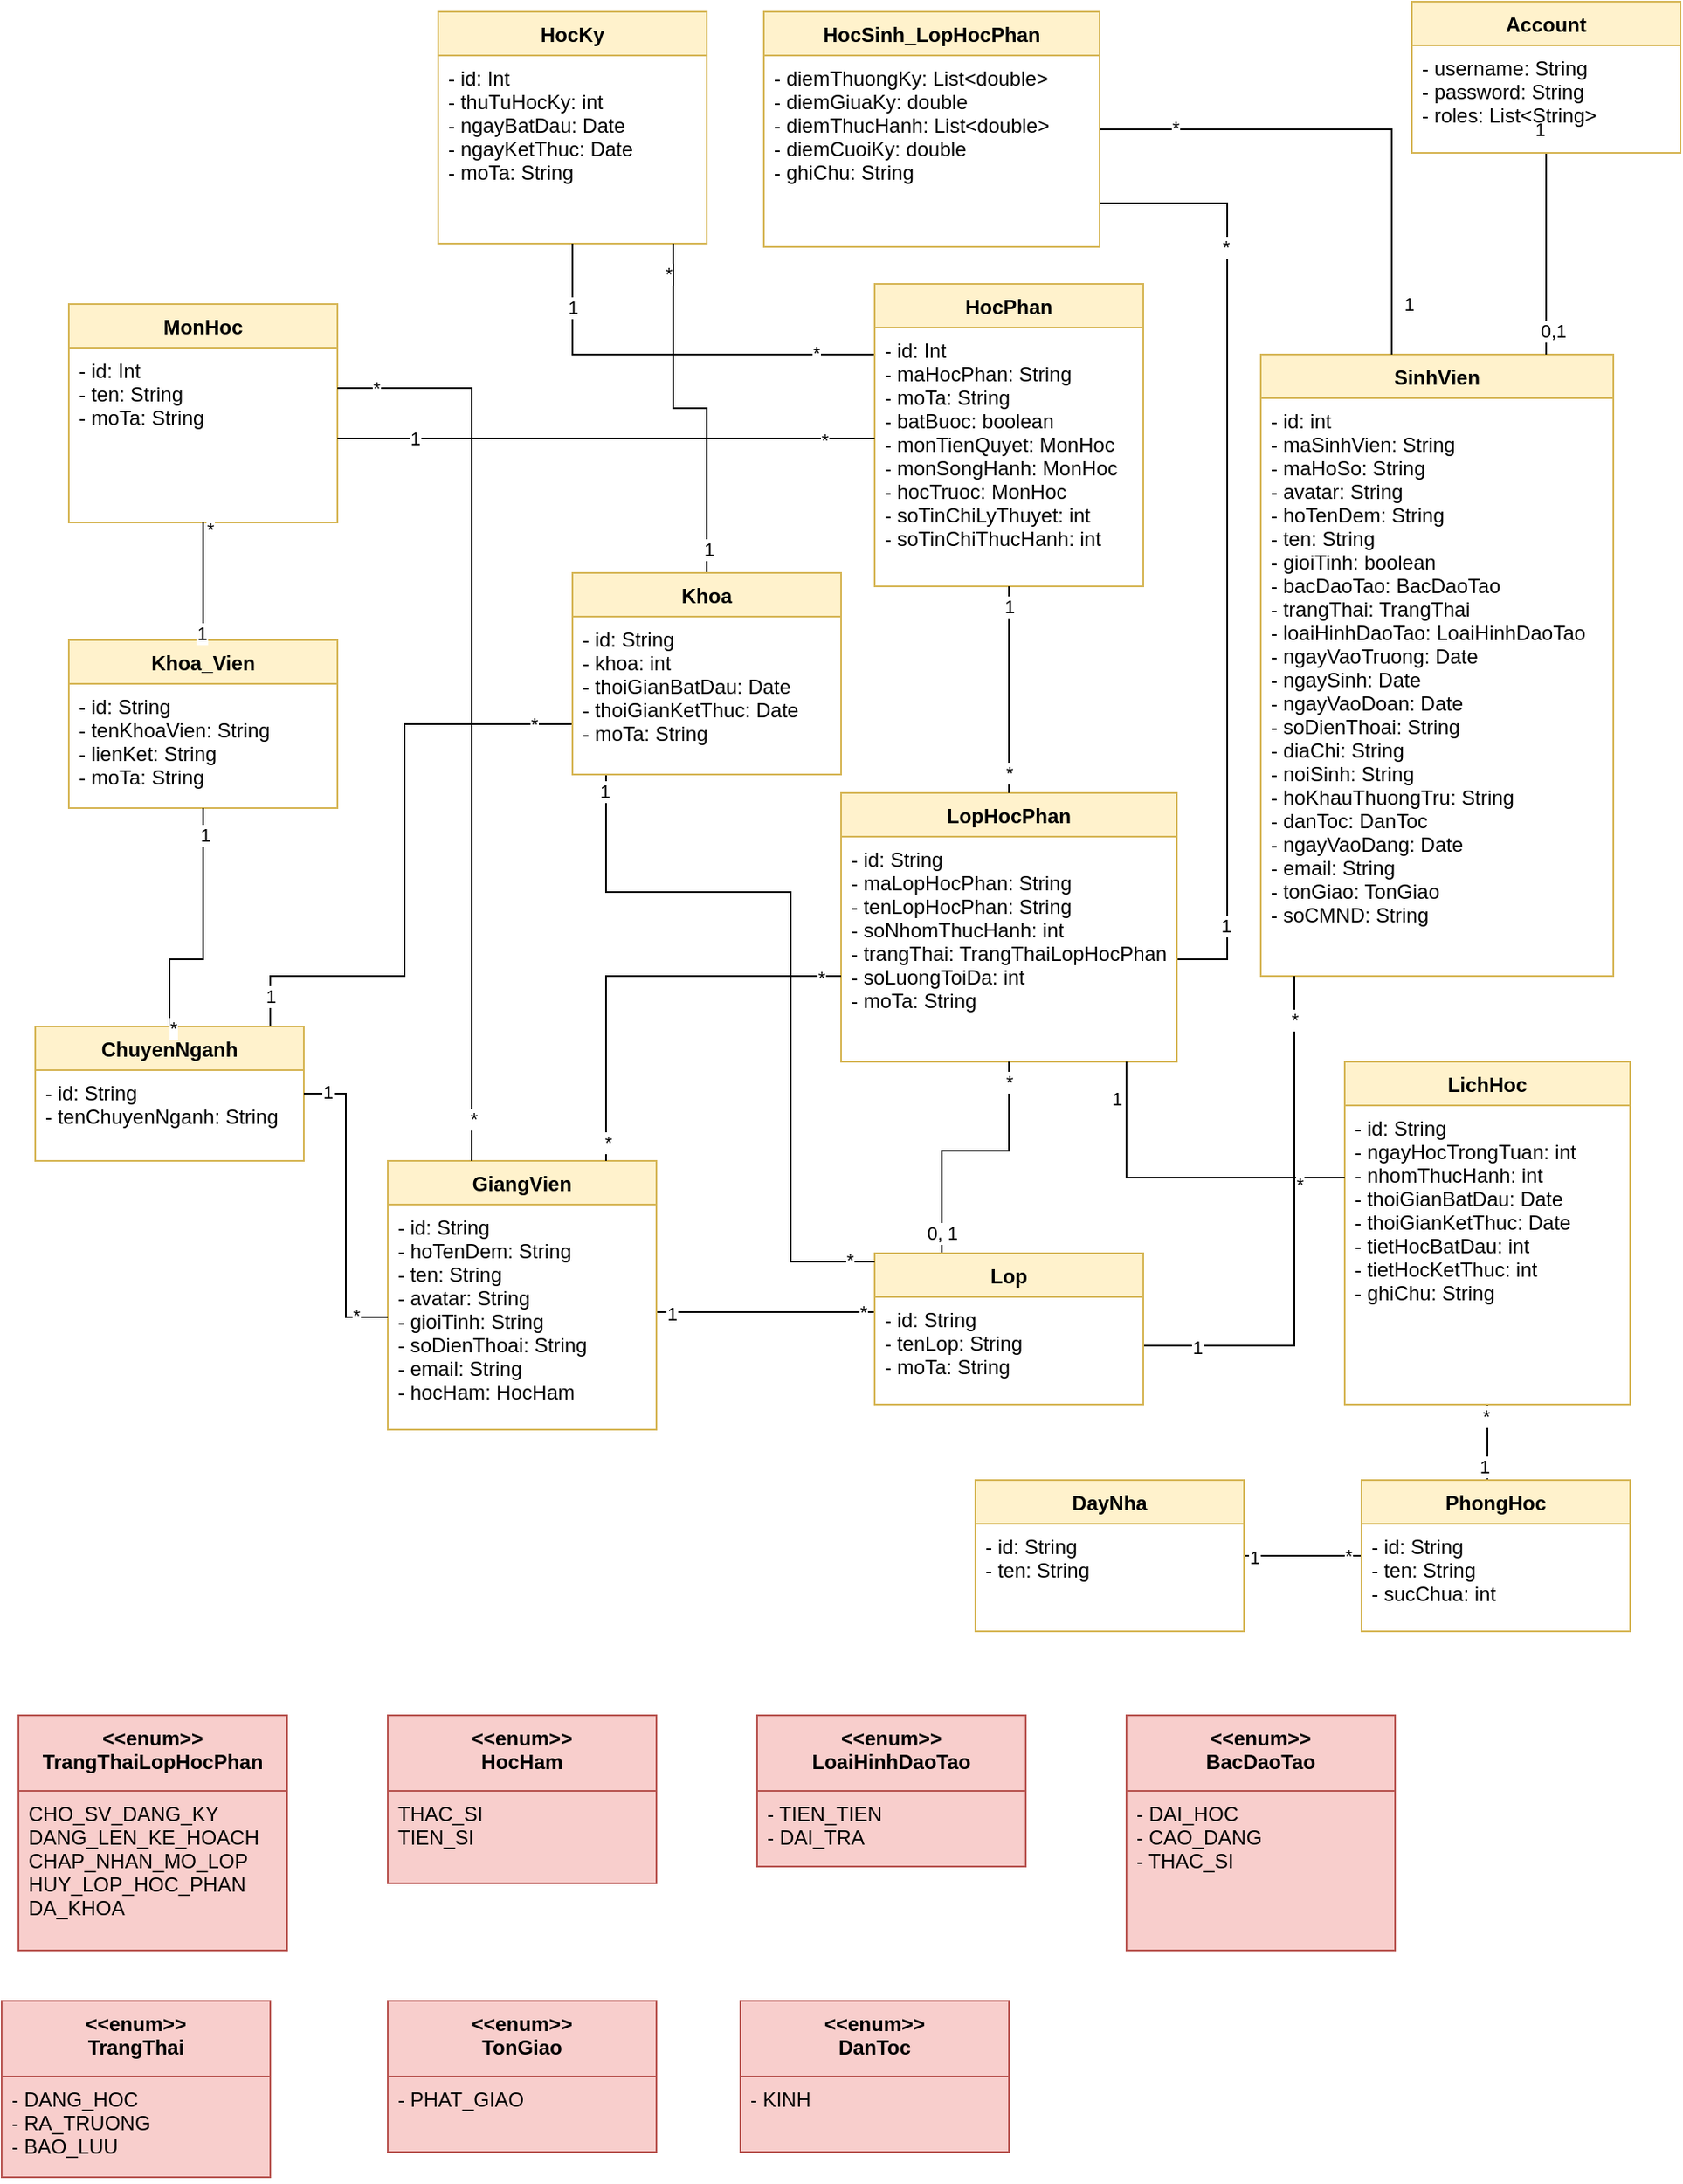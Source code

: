 <mxfile version="17.2.4" type="github">
  <diagram id="Yj6DFzL0j5Qf95JARL4s" name="Page-1">
    <mxGraphModel dx="1695" dy="1623" grid="1" gridSize="10" guides="1" tooltips="1" connect="1" arrows="1" fold="1" page="1" pageScale="1" pageWidth="827" pageHeight="1169" math="0" shadow="0">
      <root>
        <mxCell id="0" />
        <mxCell id="1" parent="0" />
        <mxCell id="6rRiFF-nvon5pC7xxNcr-5" value="SinhVien" style="swimlane;fontStyle=1;align=center;verticalAlign=top;childLayout=stackLayout;horizontal=1;startSize=26;horizontalStack=0;resizeParent=1;resizeParentMax=0;resizeLast=0;collapsible=1;marginBottom=0;fillColor=#fff2cc;strokeColor=#d6b656;" parent="1" vertex="1">
          <mxGeometry x="710" y="-160" width="210" height="370" as="geometry" />
        </mxCell>
        <mxCell id="6rRiFF-nvon5pC7xxNcr-6" value="- id: int&#xa;- maSinhVien: String&#xa;- maHoSo: String&#xa;- avatar: String&#xa;- hoTenDem: String&#xa;- ten: String&#xa;- gioiTinh: boolean&#xa;- bacDaoTao: BacDaoTao&#xa;- trangThai: TrangThai&#xa;- loaiHinhDaoTao: LoaiHinhDaoTao&#xa;- ngayVaoTruong: Date&#xa;- ngaySinh: Date&#xa;- ngayVaoDoan: Date&#xa;- soDienThoai: String&#xa;- diaChi: String&#xa;- noiSinh: String&#xa;- hoKhauThuongTru: String&#xa;- danToc: DanToc&#xa;- ngayVaoDang: Date&#xa;- email: String&#xa;- tonGiao: TonGiao&#xa;- soCMND: String" style="text;strokeColor=none;fillColor=none;align=left;verticalAlign=top;spacingLeft=4;spacingRight=4;overflow=hidden;rotatable=0;points=[[0,0.5],[1,0.5]];portConstraint=eastwest;" parent="6rRiFF-nvon5pC7xxNcr-5" vertex="1">
          <mxGeometry y="26" width="210" height="344" as="geometry" />
        </mxCell>
        <mxCell id="6rRiFF-nvon5pC7xxNcr-9" value="Khoa_Vien" style="swimlane;fontStyle=1;align=center;verticalAlign=top;childLayout=stackLayout;horizontal=1;startSize=26;horizontalStack=0;resizeParent=1;resizeParentMax=0;resizeLast=0;collapsible=1;marginBottom=0;fillColor=#fff2cc;strokeColor=#d6b656;" parent="1" vertex="1">
          <mxGeometry y="10" width="160" height="100" as="geometry" />
        </mxCell>
        <mxCell id="6rRiFF-nvon5pC7xxNcr-10" value="- id: String&#xa;- tenKhoaVien: String&#xa;- lienKet: String&#xa;- moTa: String" style="text;strokeColor=none;fillColor=none;align=left;verticalAlign=top;spacingLeft=4;spacingRight=4;overflow=hidden;rotatable=0;points=[[0,0.5],[1,0.5]];portConstraint=eastwest;" parent="6rRiFF-nvon5pC7xxNcr-9" vertex="1">
          <mxGeometry y="26" width="160" height="74" as="geometry" />
        </mxCell>
        <mxCell id="q3yJwVCzA4OXNRUyQrvY-1" style="edgeStyle=orthogonalEdgeStyle;rounded=0;orthogonalLoop=1;jettySize=auto;html=1;endArrow=none;endFill=0;" edge="1" parent="1" source="6rRiFF-nvon5pC7xxNcr-13" target="lPdaEzMmqo_0sLvv4_68-1">
          <mxGeometry relative="1" as="geometry">
            <Array as="points">
              <mxPoint x="120" y="210" />
              <mxPoint x="200" y="210" />
              <mxPoint x="200" y="60" />
            </Array>
          </mxGeometry>
        </mxCell>
        <mxCell id="q3yJwVCzA4OXNRUyQrvY-3" value="1" style="edgeLabel;html=1;align=center;verticalAlign=middle;resizable=0;points=[];" vertex="1" connectable="0" parent="q3yJwVCzA4OXNRUyQrvY-1">
          <mxGeometry x="-0.901" relative="1" as="geometry">
            <mxPoint as="offset" />
          </mxGeometry>
        </mxCell>
        <mxCell id="q3yJwVCzA4OXNRUyQrvY-4" value="*" style="edgeLabel;html=1;align=center;verticalAlign=middle;resizable=0;points=[];" vertex="1" connectable="0" parent="q3yJwVCzA4OXNRUyQrvY-1">
          <mxGeometry x="0.871" relative="1" as="geometry">
            <mxPoint as="offset" />
          </mxGeometry>
        </mxCell>
        <mxCell id="6rRiFF-nvon5pC7xxNcr-13" value="ChuyenNganh" style="swimlane;fontStyle=1;align=center;verticalAlign=top;childLayout=stackLayout;horizontal=1;startSize=26;horizontalStack=0;resizeParent=1;resizeParentMax=0;resizeLast=0;collapsible=1;marginBottom=0;fillColor=#fff2cc;strokeColor=#d6b656;" parent="1" vertex="1">
          <mxGeometry x="-20" y="240" width="160" height="80" as="geometry" />
        </mxCell>
        <mxCell id="6rRiFF-nvon5pC7xxNcr-14" value="- id: String&#xa;- tenChuyenNganh: String" style="text;strokeColor=none;fillColor=none;align=left;verticalAlign=top;spacingLeft=4;spacingRight=4;overflow=hidden;rotatable=0;points=[[0,0.5],[1,0.5]];portConstraint=eastwest;" parent="6rRiFF-nvon5pC7xxNcr-13" vertex="1">
          <mxGeometry y="26" width="160" height="54" as="geometry" />
        </mxCell>
        <mxCell id="6rRiFF-nvon5pC7xxNcr-17" style="edgeStyle=orthogonalEdgeStyle;rounded=0;orthogonalLoop=1;jettySize=auto;html=1;endArrow=none;endFill=0;" parent="1" source="6rRiFF-nvon5pC7xxNcr-5" target="6rRiFF-nvon5pC7xxNcr-30" edge="1">
          <mxGeometry relative="1" as="geometry">
            <mxPoint x="200" y="440" as="targetPoint" />
            <Array as="points">
              <mxPoint x="730" y="430" />
            </Array>
          </mxGeometry>
        </mxCell>
        <mxCell id="6rRiFF-nvon5pC7xxNcr-19" value="*" style="edgeLabel;html=1;align=center;verticalAlign=middle;resizable=0;points=[];" parent="6rRiFF-nvon5pC7xxNcr-17" vertex="1" connectable="0">
          <mxGeometry x="-0.831" relative="1" as="geometry">
            <mxPoint as="offset" />
          </mxGeometry>
        </mxCell>
        <mxCell id="6rRiFF-nvon5pC7xxNcr-21" value="1" style="edgeLabel;html=1;align=center;verticalAlign=middle;resizable=0;points=[];" parent="6rRiFF-nvon5pC7xxNcr-17" vertex="1" connectable="0">
          <mxGeometry x="0.798" y="1" relative="1" as="geometry">
            <mxPoint as="offset" />
          </mxGeometry>
        </mxCell>
        <mxCell id="6rRiFF-nvon5pC7xxNcr-18" style="edgeStyle=orthogonalEdgeStyle;rounded=0;orthogonalLoop=1;jettySize=auto;html=1;endArrow=none;endFill=0;" parent="1" source="6rRiFF-nvon5pC7xxNcr-13" target="6rRiFF-nvon5pC7xxNcr-9" edge="1">
          <mxGeometry relative="1" as="geometry">
            <mxPoint x="70" y="150" as="targetPoint" />
            <Array as="points">
              <mxPoint x="60" y="200" />
              <mxPoint x="80" y="200" />
            </Array>
          </mxGeometry>
        </mxCell>
        <mxCell id="6rRiFF-nvon5pC7xxNcr-22" value="1" style="edgeLabel;html=1;align=center;verticalAlign=middle;resizable=0;points=[];" parent="6rRiFF-nvon5pC7xxNcr-18" vertex="1" connectable="0">
          <mxGeometry x="0.785" y="-1" relative="1" as="geometry">
            <mxPoint as="offset" />
          </mxGeometry>
        </mxCell>
        <mxCell id="6rRiFF-nvon5pC7xxNcr-24" value="*" style="edgeLabel;html=1;align=center;verticalAlign=middle;resizable=0;points=[];" parent="6rRiFF-nvon5pC7xxNcr-18" vertex="1" connectable="0">
          <mxGeometry x="-0.884" y="1" relative="1" as="geometry">
            <mxPoint x="3" y="9" as="offset" />
          </mxGeometry>
        </mxCell>
        <mxCell id="6rRiFF-nvon5pC7xxNcr-45" style="edgeStyle=orthogonalEdgeStyle;rounded=0;orthogonalLoop=1;jettySize=auto;html=1;endArrow=none;endFill=0;" parent="1" source="6rRiFF-nvon5pC7xxNcr-26" target="6rRiFF-nvon5pC7xxNcr-41" edge="1">
          <mxGeometry relative="1" as="geometry">
            <mxPoint x="778.8" y="-25.012" as="sourcePoint" />
            <Array as="points">
              <mxPoint x="690" y="200" />
              <mxPoint x="690" y="-250" />
            </Array>
          </mxGeometry>
        </mxCell>
        <mxCell id="6rRiFF-nvon5pC7xxNcr-49" value="*" style="edgeLabel;html=1;align=center;verticalAlign=middle;resizable=0;points=[];" parent="6rRiFF-nvon5pC7xxNcr-45" vertex="1" connectable="0">
          <mxGeometry x="0.635" y="1" relative="1" as="geometry">
            <mxPoint as="offset" />
          </mxGeometry>
        </mxCell>
        <mxCell id="6rRiFF-nvon5pC7xxNcr-51" value="1" style="edgeLabel;html=1;align=center;verticalAlign=middle;resizable=0;points=[];" parent="6rRiFF-nvon5pC7xxNcr-45" vertex="1" connectable="0">
          <mxGeometry x="-0.819" y="1" relative="1" as="geometry">
            <mxPoint as="offset" />
          </mxGeometry>
        </mxCell>
        <mxCell id="6rRiFF-nvon5pC7xxNcr-26" value="LopHocPhan" style="swimlane;fontStyle=1;align=center;verticalAlign=top;childLayout=stackLayout;horizontal=1;startSize=26;horizontalStack=0;resizeParent=1;resizeParentMax=0;resizeLast=0;collapsible=1;marginBottom=0;fillColor=#fff2cc;strokeColor=#d6b656;" parent="1" vertex="1">
          <mxGeometry x="460" y="101" width="200" height="160" as="geometry" />
        </mxCell>
        <mxCell id="6rRiFF-nvon5pC7xxNcr-27" value="- id: String&#xa;- maLopHocPhan: String&#xa;- tenLopHocPhan: String&#xa;- soNhomThucHanh: int&#xa;- trangThai: TrangThaiLopHocPhan&#xa;- soLuongToiDa: int&#xa;- moTa: String" style="text;strokeColor=none;fillColor=none;align=left;verticalAlign=top;spacingLeft=4;spacingRight=4;overflow=hidden;rotatable=0;points=[[0,0.5],[1,0.5]];portConstraint=eastwest;" parent="6rRiFF-nvon5pC7xxNcr-26" vertex="1">
          <mxGeometry y="26" width="200" height="134" as="geometry" />
        </mxCell>
        <mxCell id="6rRiFF-nvon5pC7xxNcr-180" style="edgeStyle=orthogonalEdgeStyle;rounded=0;orthogonalLoop=1;jettySize=auto;html=1;endArrow=none;endFill=0;" parent="1" source="6rRiFF-nvon5pC7xxNcr-30" target="6rRiFF-nvon5pC7xxNcr-74" edge="1">
          <mxGeometry relative="1" as="geometry">
            <Array as="points">
              <mxPoint x="460" y="410" />
              <mxPoint x="460" y="410" />
            </Array>
          </mxGeometry>
        </mxCell>
        <mxCell id="6rRiFF-nvon5pC7xxNcr-181" value="1" style="edgeLabel;html=1;align=center;verticalAlign=middle;resizable=0;points=[];" parent="6rRiFF-nvon5pC7xxNcr-180" vertex="1" connectable="0">
          <mxGeometry x="0.872" y="1" relative="1" as="geometry">
            <mxPoint as="offset" />
          </mxGeometry>
        </mxCell>
        <mxCell id="6rRiFF-nvon5pC7xxNcr-182" value="*" style="edgeLabel;html=1;align=center;verticalAlign=middle;resizable=0;points=[];" parent="6rRiFF-nvon5pC7xxNcr-180" vertex="1" connectable="0">
          <mxGeometry x="-0.886" relative="1" as="geometry">
            <mxPoint as="offset" />
          </mxGeometry>
        </mxCell>
        <mxCell id="y7_ixATNOdFOtNcCjJGO-1" style="edgeStyle=orthogonalEdgeStyle;rounded=0;orthogonalLoop=1;jettySize=auto;html=1;endArrow=none;endFill=0;" parent="1" source="6rRiFF-nvon5pC7xxNcr-30" target="6rRiFF-nvon5pC7xxNcr-26" edge="1">
          <mxGeometry relative="1" as="geometry">
            <Array as="points">
              <mxPoint x="520" y="314" />
              <mxPoint x="560" y="314" />
            </Array>
          </mxGeometry>
        </mxCell>
        <mxCell id="y7_ixATNOdFOtNcCjJGO-2" value="0, 1" style="edgeLabel;html=1;align=center;verticalAlign=middle;resizable=0;points=[];" parent="y7_ixATNOdFOtNcCjJGO-1" vertex="1" connectable="0">
          <mxGeometry x="-0.836" relative="1" as="geometry">
            <mxPoint as="offset" />
          </mxGeometry>
        </mxCell>
        <mxCell id="y7_ixATNOdFOtNcCjJGO-3" value="*" style="edgeLabel;html=1;align=center;verticalAlign=middle;resizable=0;points=[];" parent="y7_ixATNOdFOtNcCjJGO-1" vertex="1" connectable="0">
          <mxGeometry x="0.846" relative="1" as="geometry">
            <mxPoint as="offset" />
          </mxGeometry>
        </mxCell>
        <mxCell id="6rRiFF-nvon5pC7xxNcr-30" value="Lop" style="swimlane;fontStyle=1;align=center;verticalAlign=top;childLayout=stackLayout;horizontal=1;startSize=26;horizontalStack=0;resizeParent=1;resizeParentMax=0;resizeLast=0;collapsible=1;marginBottom=0;fillColor=#fff2cc;strokeColor=#d6b656;" parent="1" vertex="1">
          <mxGeometry x="480" y="375" width="160" height="90" as="geometry" />
        </mxCell>
        <mxCell id="6rRiFF-nvon5pC7xxNcr-31" value="- id: String&#xa;- tenLop: String&#xa;- moTa: String&#xa;" style="text;strokeColor=none;fillColor=none;align=left;verticalAlign=top;spacingLeft=4;spacingRight=4;overflow=hidden;rotatable=0;points=[[0,0.5],[1,0.5]];portConstraint=eastwest;" parent="6rRiFF-nvon5pC7xxNcr-30" vertex="1">
          <mxGeometry y="26" width="160" height="64" as="geometry" />
        </mxCell>
        <mxCell id="6rRiFF-nvon5pC7xxNcr-41" value="HocSinh_LopHocPhan" style="swimlane;fontStyle=1;align=center;verticalAlign=top;childLayout=stackLayout;horizontal=1;startSize=26;horizontalStack=0;resizeParent=1;resizeParentMax=0;resizeLast=0;collapsible=1;marginBottom=0;fillColor=#fff2cc;strokeColor=#d6b656;" parent="1" vertex="1">
          <mxGeometry x="414" y="-364" width="200" height="140" as="geometry" />
        </mxCell>
        <mxCell id="6rRiFF-nvon5pC7xxNcr-42" value="- diemThuongKy: List&lt;double&gt;&#xa;- diemGiuaKy: double&#xa;- diemThucHanh: List&lt;double&gt;&#xa;- diemCuoiKy: double&#xa;- ghiChu: String" style="text;strokeColor=none;fillColor=none;align=left;verticalAlign=top;spacingLeft=4;spacingRight=4;overflow=hidden;rotatable=0;points=[[0,0.5],[1,0.5]];portConstraint=eastwest;" parent="6rRiFF-nvon5pC7xxNcr-41" vertex="1">
          <mxGeometry y="26" width="200" height="114" as="geometry" />
        </mxCell>
        <mxCell id="6rRiFF-nvon5pC7xxNcr-46" style="edgeStyle=orthogonalEdgeStyle;rounded=0;orthogonalLoop=1;jettySize=auto;html=1;endArrow=none;endFill=0;" parent="1" source="6rRiFF-nvon5pC7xxNcr-5" target="6rRiFF-nvon5pC7xxNcr-41" edge="1">
          <mxGeometry relative="1" as="geometry">
            <mxPoint x="690.56" y="376.338" as="targetPoint" />
            <Array as="points">
              <mxPoint x="788" y="-294" />
            </Array>
          </mxGeometry>
        </mxCell>
        <mxCell id="6rRiFF-nvon5pC7xxNcr-47" value="1" style="edgeLabel;html=1;align=center;verticalAlign=middle;resizable=0;points=[];" parent="6rRiFF-nvon5pC7xxNcr-46" vertex="1" connectable="0">
          <mxGeometry x="-0.837" y="-2" relative="1" as="geometry">
            <mxPoint x="8" y="-5" as="offset" />
          </mxGeometry>
        </mxCell>
        <mxCell id="6rRiFF-nvon5pC7xxNcr-48" value="*" style="edgeLabel;html=1;align=center;verticalAlign=middle;resizable=0;points=[];" parent="6rRiFF-nvon5pC7xxNcr-46" vertex="1" connectable="0">
          <mxGeometry x="0.763" y="-1" relative="1" as="geometry">
            <mxPoint x="8" as="offset" />
          </mxGeometry>
        </mxCell>
        <mxCell id="6rRiFF-nvon5pC7xxNcr-52" value="MonHoc" style="swimlane;fontStyle=1;align=center;verticalAlign=top;childLayout=stackLayout;horizontal=1;startSize=26;horizontalStack=0;resizeParent=1;resizeParentMax=0;resizeLast=0;collapsible=1;marginBottom=0;fillColor=#fff2cc;strokeColor=#d6b656;" parent="1" vertex="1">
          <mxGeometry y="-190" width="160" height="130" as="geometry" />
        </mxCell>
        <mxCell id="6rRiFF-nvon5pC7xxNcr-53" value="- id: Int&#xa;- ten: String&#xa;- moTa: String" style="text;strokeColor=none;fillColor=none;align=left;verticalAlign=top;spacingLeft=4;spacingRight=4;overflow=hidden;rotatable=0;points=[[0,0.5],[1,0.5]];portConstraint=eastwest;" parent="6rRiFF-nvon5pC7xxNcr-52" vertex="1">
          <mxGeometry y="26" width="160" height="104" as="geometry" />
        </mxCell>
        <mxCell id="6rRiFF-nvon5pC7xxNcr-64" value="HocKy" style="swimlane;fontStyle=1;align=center;verticalAlign=top;childLayout=stackLayout;horizontal=1;startSize=26;horizontalStack=0;resizeParent=1;resizeParentMax=0;resizeLast=0;collapsible=1;marginBottom=0;fillColor=#fff2cc;strokeColor=#d6b656;" parent="1" vertex="1">
          <mxGeometry x="220" y="-364" width="160" height="138" as="geometry" />
        </mxCell>
        <mxCell id="6rRiFF-nvon5pC7xxNcr-65" value="- id: Int&#xa;- thuTuHocKy: int&#xa;- ngayBatDau: Date&#xa;- ngayKetThuc: Date&#xa;- moTa: String" style="text;strokeColor=none;fillColor=none;align=left;verticalAlign=top;spacingLeft=4;spacingRight=4;overflow=hidden;rotatable=0;points=[[0,0.5],[1,0.5]];portConstraint=eastwest;" parent="6rRiFF-nvon5pC7xxNcr-64" vertex="1">
          <mxGeometry y="26" width="160" height="112" as="geometry" />
        </mxCell>
        <mxCell id="6rRiFF-nvon5pC7xxNcr-68" style="edgeStyle=orthogonalEdgeStyle;rounded=0;orthogonalLoop=1;jettySize=auto;html=1;endArrow=none;endFill=0;" parent="1" source="6rRiFF-nvon5pC7xxNcr-151" target="6rRiFF-nvon5pC7xxNcr-64" edge="1">
          <mxGeometry relative="1" as="geometry">
            <mxPoint x="497.12" y="-168.494" as="targetPoint" />
            <mxPoint x="520" y="-90" as="sourcePoint" />
            <Array as="points">
              <mxPoint x="510" y="-160" />
              <mxPoint x="300" y="-160" />
            </Array>
          </mxGeometry>
        </mxCell>
        <mxCell id="6rRiFF-nvon5pC7xxNcr-69" value="*" style="edgeLabel;html=1;align=center;verticalAlign=middle;resizable=0;points=[];" parent="6rRiFF-nvon5pC7xxNcr-68" vertex="1" connectable="0">
          <mxGeometry x="-0.717" y="-1" relative="1" as="geometry">
            <mxPoint as="offset" />
          </mxGeometry>
        </mxCell>
        <mxCell id="6rRiFF-nvon5pC7xxNcr-70" value="1" style="edgeLabel;html=1;align=center;verticalAlign=middle;resizable=0;points=[];" parent="6rRiFF-nvon5pC7xxNcr-68" vertex="1" connectable="0">
          <mxGeometry x="0.696" relative="1" as="geometry">
            <mxPoint as="offset" />
          </mxGeometry>
        </mxCell>
        <mxCell id="6rRiFF-nvon5pC7xxNcr-74" value="GiangVien" style="swimlane;fontStyle=1;align=center;verticalAlign=top;childLayout=stackLayout;horizontal=1;startSize=26;horizontalStack=0;resizeParent=1;resizeParentMax=0;resizeLast=0;collapsible=1;marginBottom=0;fillColor=#fff2cc;strokeColor=#d6b656;" parent="1" vertex="1">
          <mxGeometry x="190" y="320" width="160" height="160" as="geometry" />
        </mxCell>
        <mxCell id="6rRiFF-nvon5pC7xxNcr-75" value="- id: String&#xa;- hoTenDem: String&#xa;- ten: String&#xa;- avatar: String&#xa;- gioiTinh: String&#xa;- soDienThoai: String&#xa;- email: String&#xa;- hocHam: HocHam" style="text;strokeColor=none;fillColor=none;align=left;verticalAlign=top;spacingLeft=4;spacingRight=4;overflow=hidden;rotatable=0;points=[[0,0.5],[1,0.5]];portConstraint=eastwest;" parent="6rRiFF-nvon5pC7xxNcr-74" vertex="1">
          <mxGeometry y="26" width="160" height="134" as="geometry" />
        </mxCell>
        <mxCell id="6rRiFF-nvon5pC7xxNcr-78" style="edgeStyle=orthogonalEdgeStyle;rounded=0;orthogonalLoop=1;jettySize=auto;html=1;exitX=0;exitY=0.5;exitDx=0;exitDy=0;entryX=1;entryY=0.5;entryDx=0;entryDy=0;endArrow=none;endFill=0;" parent="1" source="6rRiFF-nvon5pC7xxNcr-75" target="6rRiFF-nvon5pC7xxNcr-13" edge="1">
          <mxGeometry relative="1" as="geometry">
            <mxPoint x="150" y="143" as="targetPoint" />
          </mxGeometry>
        </mxCell>
        <mxCell id="6rRiFF-nvon5pC7xxNcr-79" value="1" style="edgeLabel;html=1;align=center;verticalAlign=middle;resizable=0;points=[];" parent="6rRiFF-nvon5pC7xxNcr-78" vertex="1" connectable="0">
          <mxGeometry x="0.855" y="-1" relative="1" as="geometry">
            <mxPoint as="offset" />
          </mxGeometry>
        </mxCell>
        <mxCell id="6rRiFF-nvon5pC7xxNcr-80" value="*" style="edgeLabel;html=1;align=center;verticalAlign=middle;resizable=0;points=[];" parent="6rRiFF-nvon5pC7xxNcr-78" vertex="1" connectable="0">
          <mxGeometry x="-0.79" y="-1" relative="1" as="geometry">
            <mxPoint as="offset" />
          </mxGeometry>
        </mxCell>
        <mxCell id="6rRiFF-nvon5pC7xxNcr-95" style="edgeStyle=orthogonalEdgeStyle;rounded=0;orthogonalLoop=1;jettySize=auto;html=1;endArrow=none;endFill=0;" parent="1" source="6rRiFF-nvon5pC7xxNcr-91" target="6rRiFF-nvon5pC7xxNcr-5" edge="1">
          <mxGeometry relative="1" as="geometry">
            <Array as="points">
              <mxPoint x="880" y="-190" />
              <mxPoint x="880" y="-190" />
            </Array>
          </mxGeometry>
        </mxCell>
        <mxCell id="6rRiFF-nvon5pC7xxNcr-102" value="1" style="edgeLabel;html=1;align=center;verticalAlign=middle;resizable=0;points=[];" parent="6rRiFF-nvon5pC7xxNcr-95" vertex="1" connectable="0">
          <mxGeometry x="-0.894" y="2" relative="1" as="geometry">
            <mxPoint x="-6" y="-21" as="offset" />
          </mxGeometry>
        </mxCell>
        <mxCell id="6rRiFF-nvon5pC7xxNcr-103" value="0,1" style="edgeLabel;html=1;align=center;verticalAlign=middle;resizable=0;points=[];" parent="6rRiFF-nvon5pC7xxNcr-95" vertex="1" connectable="0">
          <mxGeometry x="0.944" y="-2" relative="1" as="geometry">
            <mxPoint x="6" y="-11" as="offset" />
          </mxGeometry>
        </mxCell>
        <mxCell id="6rRiFF-nvon5pC7xxNcr-91" value="Account" style="swimlane;fontStyle=1;align=center;verticalAlign=top;childLayout=stackLayout;horizontal=1;startSize=26;horizontalStack=0;resizeParent=1;resizeParentMax=0;resizeLast=0;collapsible=1;marginBottom=0;fillColor=#fff2cc;strokeColor=#d6b656;" parent="1" vertex="1">
          <mxGeometry x="800" y="-370" width="160" height="90" as="geometry" />
        </mxCell>
        <mxCell id="6rRiFF-nvon5pC7xxNcr-92" value="- username: String&#xa;- password: String&#xa;- roles: List&lt;String&gt;" style="text;strokeColor=none;fillColor=none;align=left;verticalAlign=top;spacingLeft=4;spacingRight=4;overflow=hidden;rotatable=0;points=[[0,0.5],[1,0.5]];portConstraint=eastwest;" parent="6rRiFF-nvon5pC7xxNcr-91" vertex="1">
          <mxGeometry y="26" width="160" height="64" as="geometry" />
        </mxCell>
        <mxCell id="6rRiFF-nvon5pC7xxNcr-168" style="edgeStyle=orthogonalEdgeStyle;rounded=0;orthogonalLoop=1;jettySize=auto;html=1;endArrow=none;endFill=0;" parent="1" source="6rRiFF-nvon5pC7xxNcr-104" target="6rRiFF-nvon5pC7xxNcr-164" edge="1">
          <mxGeometry relative="1" as="geometry">
            <Array as="points">
              <mxPoint x="875" y="535" />
            </Array>
          </mxGeometry>
        </mxCell>
        <mxCell id="6rRiFF-nvon5pC7xxNcr-169" value="1" style="edgeLabel;html=1;align=center;verticalAlign=middle;resizable=0;points=[];" parent="6rRiFF-nvon5pC7xxNcr-168" vertex="1" connectable="0">
          <mxGeometry x="0.632" y="-2" relative="1" as="geometry">
            <mxPoint as="offset" />
          </mxGeometry>
        </mxCell>
        <mxCell id="6rRiFF-nvon5pC7xxNcr-170" value="*" style="edgeLabel;html=1;align=center;verticalAlign=middle;resizable=0;points=[];" parent="6rRiFF-nvon5pC7xxNcr-168" vertex="1" connectable="0">
          <mxGeometry x="-0.683" y="-1" relative="1" as="geometry">
            <mxPoint as="offset" />
          </mxGeometry>
        </mxCell>
        <mxCell id="6rRiFF-nvon5pC7xxNcr-104" value="LichHoc" style="swimlane;fontStyle=1;align=center;verticalAlign=top;childLayout=stackLayout;horizontal=1;startSize=26;horizontalStack=0;resizeParent=1;resizeParentMax=0;resizeLast=0;collapsible=1;marginBottom=0;fillColor=#fff2cc;strokeColor=#d6b656;" parent="1" vertex="1">
          <mxGeometry x="760" y="261" width="170" height="204" as="geometry" />
        </mxCell>
        <mxCell id="6rRiFF-nvon5pC7xxNcr-105" value="- id: String&#xa;- ngayHocTrongTuan: int&#xa;- nhomThucHanh: int&#xa;- thoiGianBatDau: Date&#xa;- thoiGianKetThuc: Date&#xa;- tietHocBatDau: int&#xa;- tietHocKetThuc: int&#xa;- ghiChu: String" style="text;strokeColor=none;fillColor=none;align=left;verticalAlign=top;spacingLeft=4;spacingRight=4;overflow=hidden;rotatable=0;points=[[0,0.5],[1,0.5]];portConstraint=eastwest;" parent="6rRiFF-nvon5pC7xxNcr-104" vertex="1">
          <mxGeometry y="26" width="170" height="178" as="geometry" />
        </mxCell>
        <mxCell id="6rRiFF-nvon5pC7xxNcr-108" style="edgeStyle=orthogonalEdgeStyle;rounded=0;orthogonalLoop=1;jettySize=auto;html=1;endArrow=none;endFill=0;" parent="1" source="6rRiFF-nvon5pC7xxNcr-104" target="6rRiFF-nvon5pC7xxNcr-26" edge="1">
          <mxGeometry relative="1" as="geometry">
            <mxPoint x="870" y="-39.0" as="targetPoint" />
            <Array as="points">
              <mxPoint x="630" y="330" />
            </Array>
          </mxGeometry>
        </mxCell>
        <mxCell id="6rRiFF-nvon5pC7xxNcr-109" value="1" style="edgeLabel;html=1;align=center;verticalAlign=middle;resizable=0;points=[];" parent="6rRiFF-nvon5pC7xxNcr-108" vertex="1" connectable="0">
          <mxGeometry x="0.779" y="5" relative="1" as="geometry">
            <mxPoint x="-1" as="offset" />
          </mxGeometry>
        </mxCell>
        <mxCell id="6rRiFF-nvon5pC7xxNcr-110" value="*" style="edgeLabel;html=1;align=center;verticalAlign=middle;resizable=0;points=[];" parent="6rRiFF-nvon5pC7xxNcr-108" vertex="1" connectable="0">
          <mxGeometry x="-0.717" y="4" relative="1" as="geometry">
            <mxPoint x="1" as="offset" />
          </mxGeometry>
        </mxCell>
        <mxCell id="6rRiFF-nvon5pC7xxNcr-126" value="&lt;&lt;enum&gt;&gt;&#xa;BacDaoTao" style="swimlane;fontStyle=1;align=center;verticalAlign=top;childLayout=stackLayout;horizontal=1;startSize=45;horizontalStack=0;resizeParent=1;resizeParentMax=0;resizeLast=0;collapsible=1;marginBottom=0;fillColor=#f8cecc;strokeColor=#b85450;" parent="1" vertex="1">
          <mxGeometry x="630" y="650" width="160" height="140" as="geometry" />
        </mxCell>
        <mxCell id="6rRiFF-nvon5pC7xxNcr-127" value="- DAI_HOC&#xa;- CAO_DANG&#xa;- THAC_SI" style="text;strokeColor=#b85450;fillColor=#f8cecc;align=left;verticalAlign=top;spacingLeft=4;spacingRight=4;overflow=hidden;rotatable=0;points=[[0,0.5],[1,0.5]];portConstraint=eastwest;" parent="6rRiFF-nvon5pC7xxNcr-126" vertex="1">
          <mxGeometry y="45" width="160" height="95" as="geometry" />
        </mxCell>
        <mxCell id="6rRiFF-nvon5pC7xxNcr-130" value="&lt;&lt;enum&gt;&gt;&#xa;LoaiHinhDaoTao" style="swimlane;fontStyle=1;align=center;verticalAlign=top;childLayout=stackLayout;horizontal=1;startSize=45;horizontalStack=0;resizeParent=1;resizeParentMax=0;resizeLast=0;collapsible=1;marginBottom=0;fillColor=#f8cecc;strokeColor=#b85450;" parent="1" vertex="1">
          <mxGeometry x="410" y="650" width="160" height="90" as="geometry" />
        </mxCell>
        <mxCell id="6rRiFF-nvon5pC7xxNcr-131" value="- TIEN_TIEN&#xa;- DAI_TRA" style="text;strokeColor=#b85450;fillColor=#f8cecc;align=left;verticalAlign=top;spacingLeft=4;spacingRight=4;overflow=hidden;rotatable=0;points=[[0,0.5],[1,0.5]];portConstraint=eastwest;" parent="6rRiFF-nvon5pC7xxNcr-130" vertex="1">
          <mxGeometry y="45" width="160" height="45" as="geometry" />
        </mxCell>
        <mxCell id="6rRiFF-nvon5pC7xxNcr-132" value="&lt;&lt;enum&gt;&gt;&#xa;TrangThai" style="swimlane;fontStyle=1;align=center;verticalAlign=top;childLayout=stackLayout;horizontal=1;startSize=45;horizontalStack=0;resizeParent=1;resizeParentMax=0;resizeLast=0;collapsible=1;marginBottom=0;fillColor=#f8cecc;strokeColor=#b85450;" parent="1" vertex="1">
          <mxGeometry x="-40" y="820" width="160" height="105" as="geometry" />
        </mxCell>
        <mxCell id="6rRiFF-nvon5pC7xxNcr-133" value="- DANG_HOC&#xa;- RA_TRUONG&#xa;- BAO_LUU" style="text;strokeColor=#b85450;fillColor=#f8cecc;align=left;verticalAlign=top;spacingLeft=4;spacingRight=4;overflow=hidden;rotatable=0;points=[[0,0.5],[1,0.5]];portConstraint=eastwest;" parent="6rRiFF-nvon5pC7xxNcr-132" vertex="1">
          <mxGeometry y="45" width="160" height="60" as="geometry" />
        </mxCell>
        <mxCell id="6rRiFF-nvon5pC7xxNcr-143" value="&lt;&lt;enum&gt;&gt;&#xa;DanToc" style="swimlane;fontStyle=1;align=center;verticalAlign=top;childLayout=stackLayout;horizontal=1;startSize=45;horizontalStack=0;resizeParent=1;resizeParentMax=0;resizeLast=0;collapsible=1;marginBottom=0;fillColor=#f8cecc;strokeColor=#b85450;" parent="1" vertex="1">
          <mxGeometry x="400" y="820" width="160" height="90" as="geometry" />
        </mxCell>
        <mxCell id="6rRiFF-nvon5pC7xxNcr-144" value="- KINH" style="text;strokeColor=#b85450;fillColor=#f8cecc;align=left;verticalAlign=top;spacingLeft=4;spacingRight=4;overflow=hidden;rotatable=0;points=[[0,0.5],[1,0.5]];portConstraint=eastwest;" parent="6rRiFF-nvon5pC7xxNcr-143" vertex="1">
          <mxGeometry y="45" width="160" height="45" as="geometry" />
        </mxCell>
        <mxCell id="6rRiFF-nvon5pC7xxNcr-145" value="&lt;&lt;enum&gt;&gt;&#xa;TonGiao" style="swimlane;fontStyle=1;align=center;verticalAlign=top;childLayout=stackLayout;horizontal=1;startSize=45;horizontalStack=0;resizeParent=1;resizeParentMax=0;resizeLast=0;collapsible=1;marginBottom=0;fillColor=#f8cecc;strokeColor=#b85450;" parent="1" vertex="1">
          <mxGeometry x="190" y="820" width="160" height="90" as="geometry" />
        </mxCell>
        <mxCell id="6rRiFF-nvon5pC7xxNcr-146" value="- PHAT_GIAO" style="text;strokeColor=#b85450;fillColor=#f8cecc;align=left;verticalAlign=top;spacingLeft=4;spacingRight=4;overflow=hidden;rotatable=0;points=[[0,0.5],[1,0.5]];portConstraint=eastwest;" parent="6rRiFF-nvon5pC7xxNcr-145" vertex="1">
          <mxGeometry y="45" width="160" height="45" as="geometry" />
        </mxCell>
        <mxCell id="6rRiFF-nvon5pC7xxNcr-151" value="HocPhan" style="swimlane;fontStyle=1;align=center;verticalAlign=top;childLayout=stackLayout;horizontal=1;startSize=26;horizontalStack=0;resizeParent=1;resizeParentMax=0;resizeLast=0;collapsible=1;marginBottom=0;fillColor=#fff2cc;strokeColor=#d6b656;" parent="1" vertex="1">
          <mxGeometry x="480" y="-202" width="160" height="180" as="geometry" />
        </mxCell>
        <mxCell id="6rRiFF-nvon5pC7xxNcr-152" value="- id: Int&#xa;- maHocPhan: String&#xa;- moTa: String&#xa;- batBuoc: boolean&#xa;- monTienQuyet: MonHoc&#xa;- monSongHanh: MonHoc&#xa;- hocTruoc: MonHoc&#xa;- soTinChiLyThuyet: int&#xa;- soTinChiThucHanh: int" style="text;strokeColor=none;fillColor=none;align=left;verticalAlign=top;spacingLeft=4;spacingRight=4;overflow=hidden;rotatable=0;points=[[0,0.5],[1,0.5]];portConstraint=eastwest;" parent="6rRiFF-nvon5pC7xxNcr-151" vertex="1">
          <mxGeometry y="26" width="160" height="154" as="geometry" />
        </mxCell>
        <mxCell id="6rRiFF-nvon5pC7xxNcr-155" style="edgeStyle=orthogonalEdgeStyle;rounded=0;orthogonalLoop=1;jettySize=auto;html=1;endArrow=none;endFill=0;" parent="1" source="6rRiFF-nvon5pC7xxNcr-52" target="6rRiFF-nvon5pC7xxNcr-151" edge="1">
          <mxGeometry relative="1" as="geometry">
            <Array as="points">
              <mxPoint x="400" y="-110" />
              <mxPoint x="400" y="-110" />
            </Array>
          </mxGeometry>
        </mxCell>
        <mxCell id="6rRiFF-nvon5pC7xxNcr-156" value="1" style="edgeLabel;html=1;align=center;verticalAlign=middle;resizable=0;points=[];" parent="6rRiFF-nvon5pC7xxNcr-155" vertex="1" connectable="0">
          <mxGeometry x="-0.715" relative="1" as="geometry">
            <mxPoint as="offset" />
          </mxGeometry>
        </mxCell>
        <mxCell id="6rRiFF-nvon5pC7xxNcr-157" value="*" style="edgeLabel;html=1;align=center;verticalAlign=middle;resizable=0;points=[];" parent="6rRiFF-nvon5pC7xxNcr-155" vertex="1" connectable="0">
          <mxGeometry x="0.808" y="-1" relative="1" as="geometry">
            <mxPoint as="offset" />
          </mxGeometry>
        </mxCell>
        <mxCell id="6rRiFF-nvon5pC7xxNcr-158" style="edgeStyle=orthogonalEdgeStyle;rounded=0;orthogonalLoop=1;jettySize=auto;html=1;endArrow=none;endFill=0;" parent="1" source="6rRiFF-nvon5pC7xxNcr-151" target="6rRiFF-nvon5pC7xxNcr-26" edge="1">
          <mxGeometry relative="1" as="geometry" />
        </mxCell>
        <mxCell id="6rRiFF-nvon5pC7xxNcr-159" value="1" style="edgeLabel;html=1;align=center;verticalAlign=middle;resizable=0;points=[];" parent="6rRiFF-nvon5pC7xxNcr-158" vertex="1" connectable="0">
          <mxGeometry x="-0.801" relative="1" as="geometry">
            <mxPoint as="offset" />
          </mxGeometry>
        </mxCell>
        <mxCell id="6rRiFF-nvon5pC7xxNcr-160" value="*" style="edgeLabel;html=1;align=center;verticalAlign=middle;resizable=0;points=[];" parent="6rRiFF-nvon5pC7xxNcr-158" vertex="1" connectable="0">
          <mxGeometry x="0.807" relative="1" as="geometry">
            <mxPoint as="offset" />
          </mxGeometry>
        </mxCell>
        <mxCell id="6rRiFF-nvon5pC7xxNcr-175" style="edgeStyle=orthogonalEdgeStyle;rounded=0;orthogonalLoop=1;jettySize=auto;html=1;endArrow=none;endFill=0;" parent="1" source="6rRiFF-nvon5pC7xxNcr-164" target="6rRiFF-nvon5pC7xxNcr-171" edge="1">
          <mxGeometry relative="1" as="geometry">
            <mxPoint x="590" y="500" as="sourcePoint" />
          </mxGeometry>
        </mxCell>
        <mxCell id="6rRiFF-nvon5pC7xxNcr-176" value="1" style="edgeLabel;html=1;align=center;verticalAlign=middle;resizable=0;points=[];" parent="6rRiFF-nvon5pC7xxNcr-175" vertex="1" connectable="0">
          <mxGeometry x="0.839" y="1" relative="1" as="geometry">
            <mxPoint as="offset" />
          </mxGeometry>
        </mxCell>
        <mxCell id="6rRiFF-nvon5pC7xxNcr-177" value="*" style="edgeLabel;html=1;align=center;verticalAlign=middle;resizable=0;points=[];" parent="6rRiFF-nvon5pC7xxNcr-175" vertex="1" connectable="0">
          <mxGeometry x="-0.763" relative="1" as="geometry">
            <mxPoint as="offset" />
          </mxGeometry>
        </mxCell>
        <mxCell id="6rRiFF-nvon5pC7xxNcr-164" value="PhongHoc" style="swimlane;fontStyle=1;align=center;verticalAlign=top;childLayout=stackLayout;horizontal=1;startSize=26;horizontalStack=0;resizeParent=1;resizeParentMax=0;resizeLast=0;collapsible=1;marginBottom=0;fillColor=#fff2cc;strokeColor=#d6b656;" parent="1" vertex="1">
          <mxGeometry x="770" y="510" width="160" height="90" as="geometry" />
        </mxCell>
        <mxCell id="6rRiFF-nvon5pC7xxNcr-165" value="- id: String&#xa;- ten: String&#xa;- sucChua: int" style="text;strokeColor=none;fillColor=none;align=left;verticalAlign=top;spacingLeft=4;spacingRight=4;overflow=hidden;rotatable=0;points=[[0,0.5],[1,0.5]];portConstraint=eastwest;" parent="6rRiFF-nvon5pC7xxNcr-164" vertex="1">
          <mxGeometry y="26" width="160" height="64" as="geometry" />
        </mxCell>
        <mxCell id="6rRiFF-nvon5pC7xxNcr-171" value="DayNha" style="swimlane;fontStyle=1;align=center;verticalAlign=top;childLayout=stackLayout;horizontal=1;startSize=26;horizontalStack=0;resizeParent=1;resizeParentMax=0;resizeLast=0;collapsible=1;marginBottom=0;fillColor=#fff2cc;strokeColor=#d6b656;" parent="1" vertex="1">
          <mxGeometry x="540" y="510" width="160" height="90" as="geometry" />
        </mxCell>
        <mxCell id="6rRiFF-nvon5pC7xxNcr-172" value="- id: String&#xa;- ten: String" style="text;strokeColor=none;fillColor=none;align=left;verticalAlign=top;spacingLeft=4;spacingRight=4;overflow=hidden;rotatable=0;points=[[0,0.5],[1,0.5]];portConstraint=eastwest;" parent="6rRiFF-nvon5pC7xxNcr-171" vertex="1">
          <mxGeometry y="26" width="160" height="64" as="geometry" />
        </mxCell>
        <mxCell id="6rRiFF-nvon5pC7xxNcr-178" value="&lt;&lt;enum&gt;&gt;&#xa;HocHam" style="swimlane;fontStyle=1;align=center;verticalAlign=top;childLayout=stackLayout;horizontal=1;startSize=45;horizontalStack=0;resizeParent=1;resizeParentMax=0;resizeLast=0;collapsible=1;marginBottom=0;fillColor=#f8cecc;strokeColor=#b85450;" parent="1" vertex="1">
          <mxGeometry x="190" y="650" width="160" height="100" as="geometry" />
        </mxCell>
        <mxCell id="6rRiFF-nvon5pC7xxNcr-179" value="THAC_SI&#xa;TIEN_SI&#xa;" style="text;strokeColor=#b85450;fillColor=#f8cecc;align=left;verticalAlign=top;spacingLeft=4;spacingRight=4;overflow=hidden;rotatable=0;points=[[0,0.5],[1,0.5]];portConstraint=eastwest;" parent="6rRiFF-nvon5pC7xxNcr-178" vertex="1">
          <mxGeometry y="45" width="160" height="55" as="geometry" />
        </mxCell>
        <mxCell id="6rRiFF-nvon5pC7xxNcr-183" style="edgeStyle=orthogonalEdgeStyle;rounded=0;orthogonalLoop=1;jettySize=auto;html=1;endArrow=none;endFill=0;" parent="1" source="6rRiFF-nvon5pC7xxNcr-52" target="6rRiFF-nvon5pC7xxNcr-9" edge="1">
          <mxGeometry relative="1" as="geometry" />
        </mxCell>
        <mxCell id="6rRiFF-nvon5pC7xxNcr-184" value="1" style="edgeLabel;html=1;align=center;verticalAlign=middle;resizable=0;points=[];" parent="6rRiFF-nvon5pC7xxNcr-183" vertex="1" connectable="0">
          <mxGeometry x="0.865" y="-1" relative="1" as="geometry">
            <mxPoint as="offset" />
          </mxGeometry>
        </mxCell>
        <mxCell id="6rRiFF-nvon5pC7xxNcr-185" value="*" style="edgeLabel;html=1;align=center;verticalAlign=middle;resizable=0;points=[];" parent="6rRiFF-nvon5pC7xxNcr-183" vertex="1" connectable="0">
          <mxGeometry x="-0.886" y="4" relative="1" as="geometry">
            <mxPoint as="offset" />
          </mxGeometry>
        </mxCell>
        <mxCell id="6rRiFF-nvon5pC7xxNcr-186" value="&lt;&lt;enum&gt;&gt;&#xa;TrangThaiLopHocPhan" style="swimlane;fontStyle=1;align=center;verticalAlign=top;childLayout=stackLayout;horizontal=1;startSize=45;horizontalStack=0;resizeParent=1;resizeParentMax=0;resizeLast=0;collapsible=1;marginBottom=0;fillColor=#f8cecc;strokeColor=#b85450;" parent="1" vertex="1">
          <mxGeometry x="-30" y="650" width="160" height="140" as="geometry" />
        </mxCell>
        <mxCell id="6rRiFF-nvon5pC7xxNcr-187" value="CHO_SV_DANG_KY&#xa;DANG_LEN_KE_HOACH&#xa;CHAP_NHAN_MO_LOP&#xa;HUY_LOP_HOC_PHAN&#xa;DA_KHOA" style="text;strokeColor=#b85450;fillColor=#f8cecc;align=left;verticalAlign=top;spacingLeft=4;spacingRight=4;overflow=hidden;rotatable=0;points=[[0,0.5],[1,0.5]];portConstraint=eastwest;" parent="6rRiFF-nvon5pC7xxNcr-186" vertex="1">
          <mxGeometry y="45" width="160" height="95" as="geometry" />
        </mxCell>
        <mxCell id="e1Qm83fW47Yurqnz3UIc-1" style="edgeStyle=orthogonalEdgeStyle;rounded=0;orthogonalLoop=1;jettySize=auto;html=1;endArrow=none;endFill=0;" parent="1" source="6rRiFF-nvon5pC7xxNcr-74" target="6rRiFF-nvon5pC7xxNcr-26" edge="1">
          <mxGeometry relative="1" as="geometry">
            <Array as="points">
              <mxPoint x="320" y="210" />
            </Array>
          </mxGeometry>
        </mxCell>
        <mxCell id="e1Qm83fW47Yurqnz3UIc-2" value="*" style="edgeLabel;html=1;align=center;verticalAlign=middle;resizable=0;points=[];" parent="e1Qm83fW47Yurqnz3UIc-1" vertex="1" connectable="0">
          <mxGeometry x="0.899" y="-1" relative="1" as="geometry">
            <mxPoint as="offset" />
          </mxGeometry>
        </mxCell>
        <mxCell id="e1Qm83fW47Yurqnz3UIc-3" value="*" style="edgeLabel;html=1;align=center;verticalAlign=middle;resizable=0;points=[];" parent="e1Qm83fW47Yurqnz3UIc-1" vertex="1" connectable="0">
          <mxGeometry x="-0.906" y="-1" relative="1" as="geometry">
            <mxPoint as="offset" />
          </mxGeometry>
        </mxCell>
        <mxCell id="q3yJwVCzA4OXNRUyQrvY-8" style="edgeStyle=orthogonalEdgeStyle;rounded=0;orthogonalLoop=1;jettySize=auto;html=1;endArrow=none;endFill=0;" edge="1" parent="1" source="lPdaEzMmqo_0sLvv4_68-1" target="6rRiFF-nvon5pC7xxNcr-30">
          <mxGeometry relative="1" as="geometry">
            <mxPoint x="450" y="50" as="sourcePoint" />
            <Array as="points">
              <mxPoint x="320" y="160" />
              <mxPoint x="430" y="160" />
              <mxPoint x="430" y="380" />
            </Array>
          </mxGeometry>
        </mxCell>
        <mxCell id="q3yJwVCzA4OXNRUyQrvY-10" value="1" style="edgeLabel;html=1;align=center;verticalAlign=middle;resizable=0;points=[];" vertex="1" connectable="0" parent="q3yJwVCzA4OXNRUyQrvY-8">
          <mxGeometry x="-0.958" y="-1" relative="1" as="geometry">
            <mxPoint as="offset" />
          </mxGeometry>
        </mxCell>
        <mxCell id="q3yJwVCzA4OXNRUyQrvY-11" value="*" style="edgeLabel;html=1;align=center;verticalAlign=middle;resizable=0;points=[];" vertex="1" connectable="0" parent="q3yJwVCzA4OXNRUyQrvY-8">
          <mxGeometry x="0.931" y="1" relative="1" as="geometry">
            <mxPoint as="offset" />
          </mxGeometry>
        </mxCell>
        <mxCell id="q3yJwVCzA4OXNRUyQrvY-14" style="edgeStyle=orthogonalEdgeStyle;rounded=0;orthogonalLoop=1;jettySize=auto;html=1;endArrow=none;endFill=0;" edge="1" parent="1" source="lPdaEzMmqo_0sLvv4_68-1" target="6rRiFF-nvon5pC7xxNcr-64">
          <mxGeometry relative="1" as="geometry">
            <Array as="points">
              <mxPoint x="380" y="-128" />
              <mxPoint x="360" y="-128" />
            </Array>
          </mxGeometry>
        </mxCell>
        <mxCell id="q3yJwVCzA4OXNRUyQrvY-15" value="1" style="edgeLabel;html=1;align=center;verticalAlign=middle;resizable=0;points=[];" vertex="1" connectable="0" parent="q3yJwVCzA4OXNRUyQrvY-14">
          <mxGeometry x="-0.865" y="-1" relative="1" as="geometry">
            <mxPoint as="offset" />
          </mxGeometry>
        </mxCell>
        <mxCell id="q3yJwVCzA4OXNRUyQrvY-16" value="*" style="edgeLabel;html=1;align=center;verticalAlign=middle;resizable=0;points=[];" vertex="1" connectable="0" parent="q3yJwVCzA4OXNRUyQrvY-14">
          <mxGeometry x="0.835" y="3" relative="1" as="geometry">
            <mxPoint as="offset" />
          </mxGeometry>
        </mxCell>
        <mxCell id="lPdaEzMmqo_0sLvv4_68-1" value="Khoa" style="swimlane;fontStyle=1;align=center;verticalAlign=top;childLayout=stackLayout;horizontal=1;startSize=26;horizontalStack=0;resizeParent=1;resizeParentMax=0;resizeLast=0;collapsible=1;marginBottom=0;fillColor=#fff2cc;strokeColor=#d6b656;" parent="1" vertex="1">
          <mxGeometry x="300" y="-30" width="160" height="120" as="geometry" />
        </mxCell>
        <mxCell id="lPdaEzMmqo_0sLvv4_68-2" value="- id: String&#xa;- khoa: int&#xa;- thoiGianBatDau: Date&#xa;- thoiGianKetThuc: Date&#xa;- moTa: String" style="text;strokeColor=none;fillColor=none;align=left;verticalAlign=top;spacingLeft=4;spacingRight=4;overflow=hidden;rotatable=0;points=[[0,0.5],[1,0.5]];portConstraint=eastwest;" parent="lPdaEzMmqo_0sLvv4_68-1" vertex="1">
          <mxGeometry y="26" width="160" height="94" as="geometry" />
        </mxCell>
        <mxCell id="q3yJwVCzA4OXNRUyQrvY-17" style="edgeStyle=orthogonalEdgeStyle;rounded=0;orthogonalLoop=1;jettySize=auto;html=1;endArrow=none;endFill=0;" edge="1" parent="1" source="6rRiFF-nvon5pC7xxNcr-52" target="6rRiFF-nvon5pC7xxNcr-74">
          <mxGeometry relative="1" as="geometry">
            <Array as="points">
              <mxPoint x="240" y="-140" />
            </Array>
          </mxGeometry>
        </mxCell>
        <mxCell id="q3yJwVCzA4OXNRUyQrvY-18" value="*" style="edgeLabel;html=1;align=center;verticalAlign=middle;resizable=0;points=[];" vertex="1" connectable="0" parent="q3yJwVCzA4OXNRUyQrvY-17">
          <mxGeometry x="-0.915" relative="1" as="geometry">
            <mxPoint as="offset" />
          </mxGeometry>
        </mxCell>
        <mxCell id="q3yJwVCzA4OXNRUyQrvY-19" value="*" style="edgeLabel;html=1;align=center;verticalAlign=middle;resizable=0;points=[];" vertex="1" connectable="0" parent="q3yJwVCzA4OXNRUyQrvY-17">
          <mxGeometry x="0.907" y="1" relative="1" as="geometry">
            <mxPoint as="offset" />
          </mxGeometry>
        </mxCell>
      </root>
    </mxGraphModel>
  </diagram>
</mxfile>
